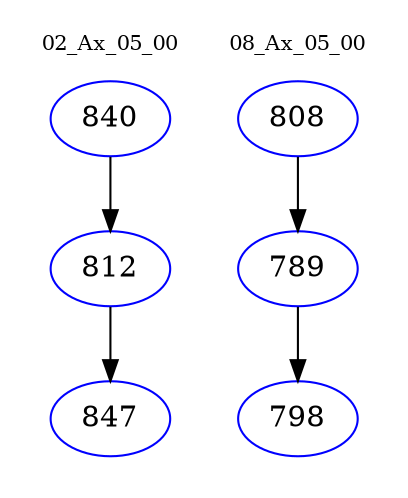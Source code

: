 digraph{
subgraph cluster_0 {
color = white
label = "02_Ax_05_00";
fontsize=10;
T0_840 [label="840", color="blue"]
T0_840 -> T0_812 [color="black"]
T0_812 [label="812", color="blue"]
T0_812 -> T0_847 [color="black"]
T0_847 [label="847", color="blue"]
}
subgraph cluster_1 {
color = white
label = "08_Ax_05_00";
fontsize=10;
T1_808 [label="808", color="blue"]
T1_808 -> T1_789 [color="black"]
T1_789 [label="789", color="blue"]
T1_789 -> T1_798 [color="black"]
T1_798 [label="798", color="blue"]
}
}
